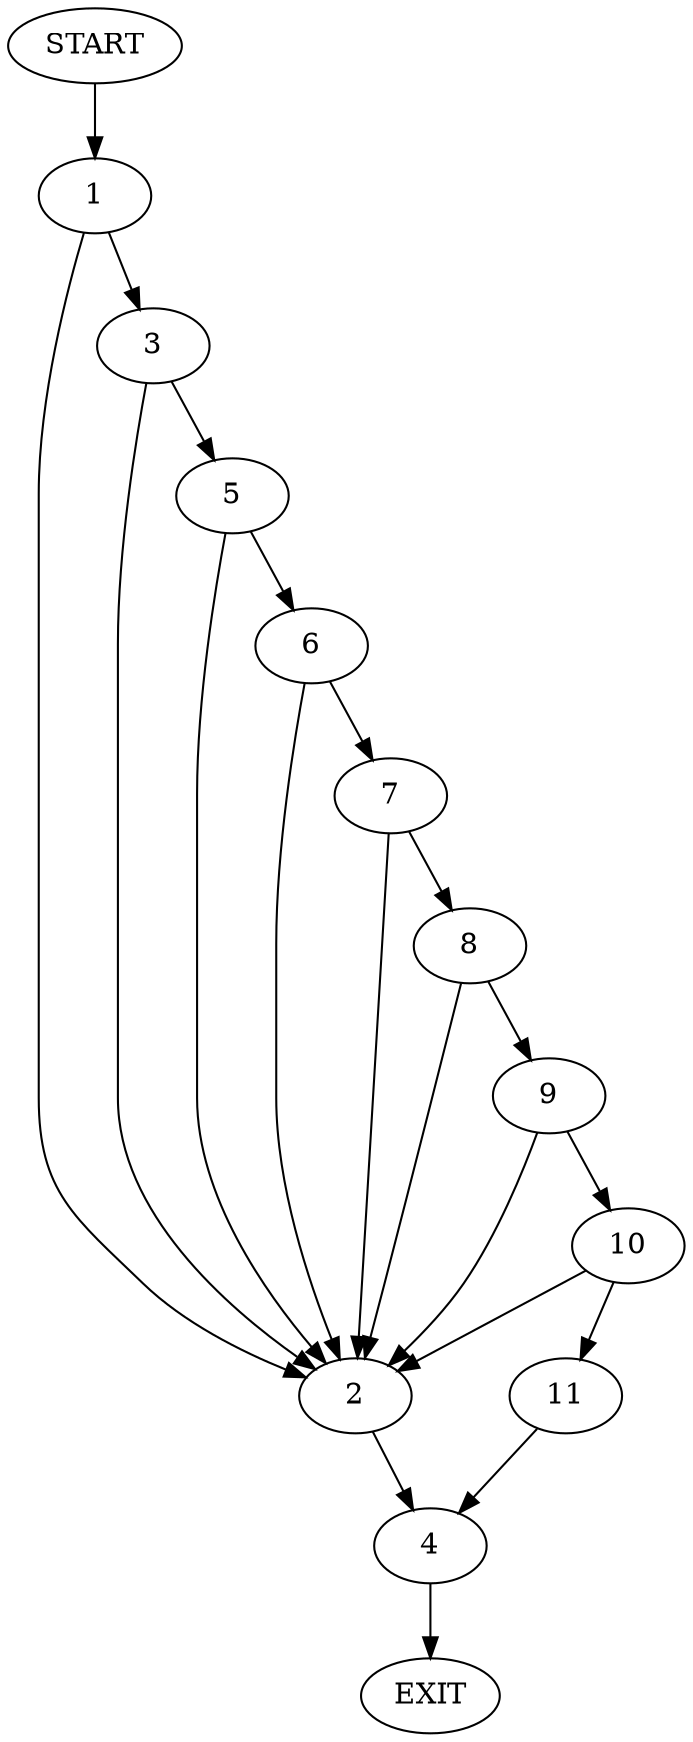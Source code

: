 digraph {
0 [label="START"];
1;
2;
3;
4;
5;
6;
7;
8;
9;
10;
11;
12 [label="EXIT"];
0 -> 1;
1 -> 2;
1 -> 3;
2 -> 4;
3 -> 5;
3 -> 2;
5 -> 6;
5 -> 2;
6 -> 7;
6 -> 2;
7 -> 8;
7 -> 2;
8 -> 9;
8 -> 2;
9 -> 10;
9 -> 2;
10 -> 11;
10 -> 2;
11 -> 4;
4 -> 12;
}